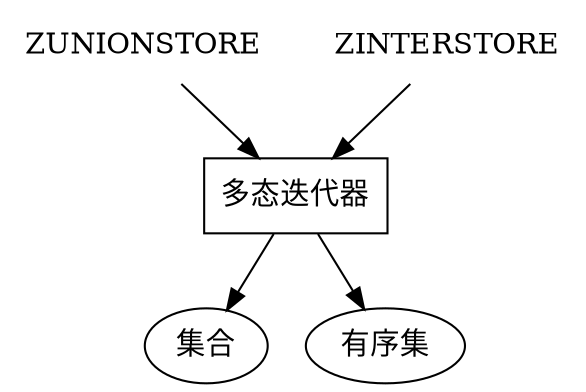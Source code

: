 digraph x {

    ZUNIONSTORE [label = "ZUNIONSTORE", shape = plaintext];
    ZINTERSTORE [label = "ZINTERSTORE", shape = plaintext];

    iterator [label = "多态迭代器", shape = "box"];

    set [label = "集合"];
    sorted_set [label = "有序集"];

    ZUNIONSTORE -> iterator;
    ZINTERSTORE -> iterator;

    iterator -> set;
    iterator -> sorted_set;
}
